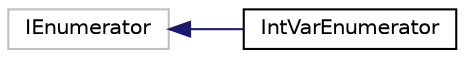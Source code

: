 digraph "Graphical Class Hierarchy"
{
 // LATEX_PDF_SIZE
  edge [fontname="Helvetica",fontsize="10",labelfontname="Helvetica",labelfontsize="10"];
  node [fontname="Helvetica",fontsize="10",shape=record];
  rankdir="LR";
  Node0 [label="IEnumerator",height=0.2,width=0.4,color="grey75", fillcolor="white", style="filled",tooltip=" "];
  Node0 -> Node1 [dir="back",color="midnightblue",fontsize="10",style="solid",fontname="Helvetica"];
  Node1 [label="IntVarEnumerator",height=0.2,width=0.4,color="black", fillcolor="white", style="filled",URL="$classGoogle_1_1OrTools_1_1ConstraintSolver_1_1IntVarEnumerator.html",tooltip=" "];
}
